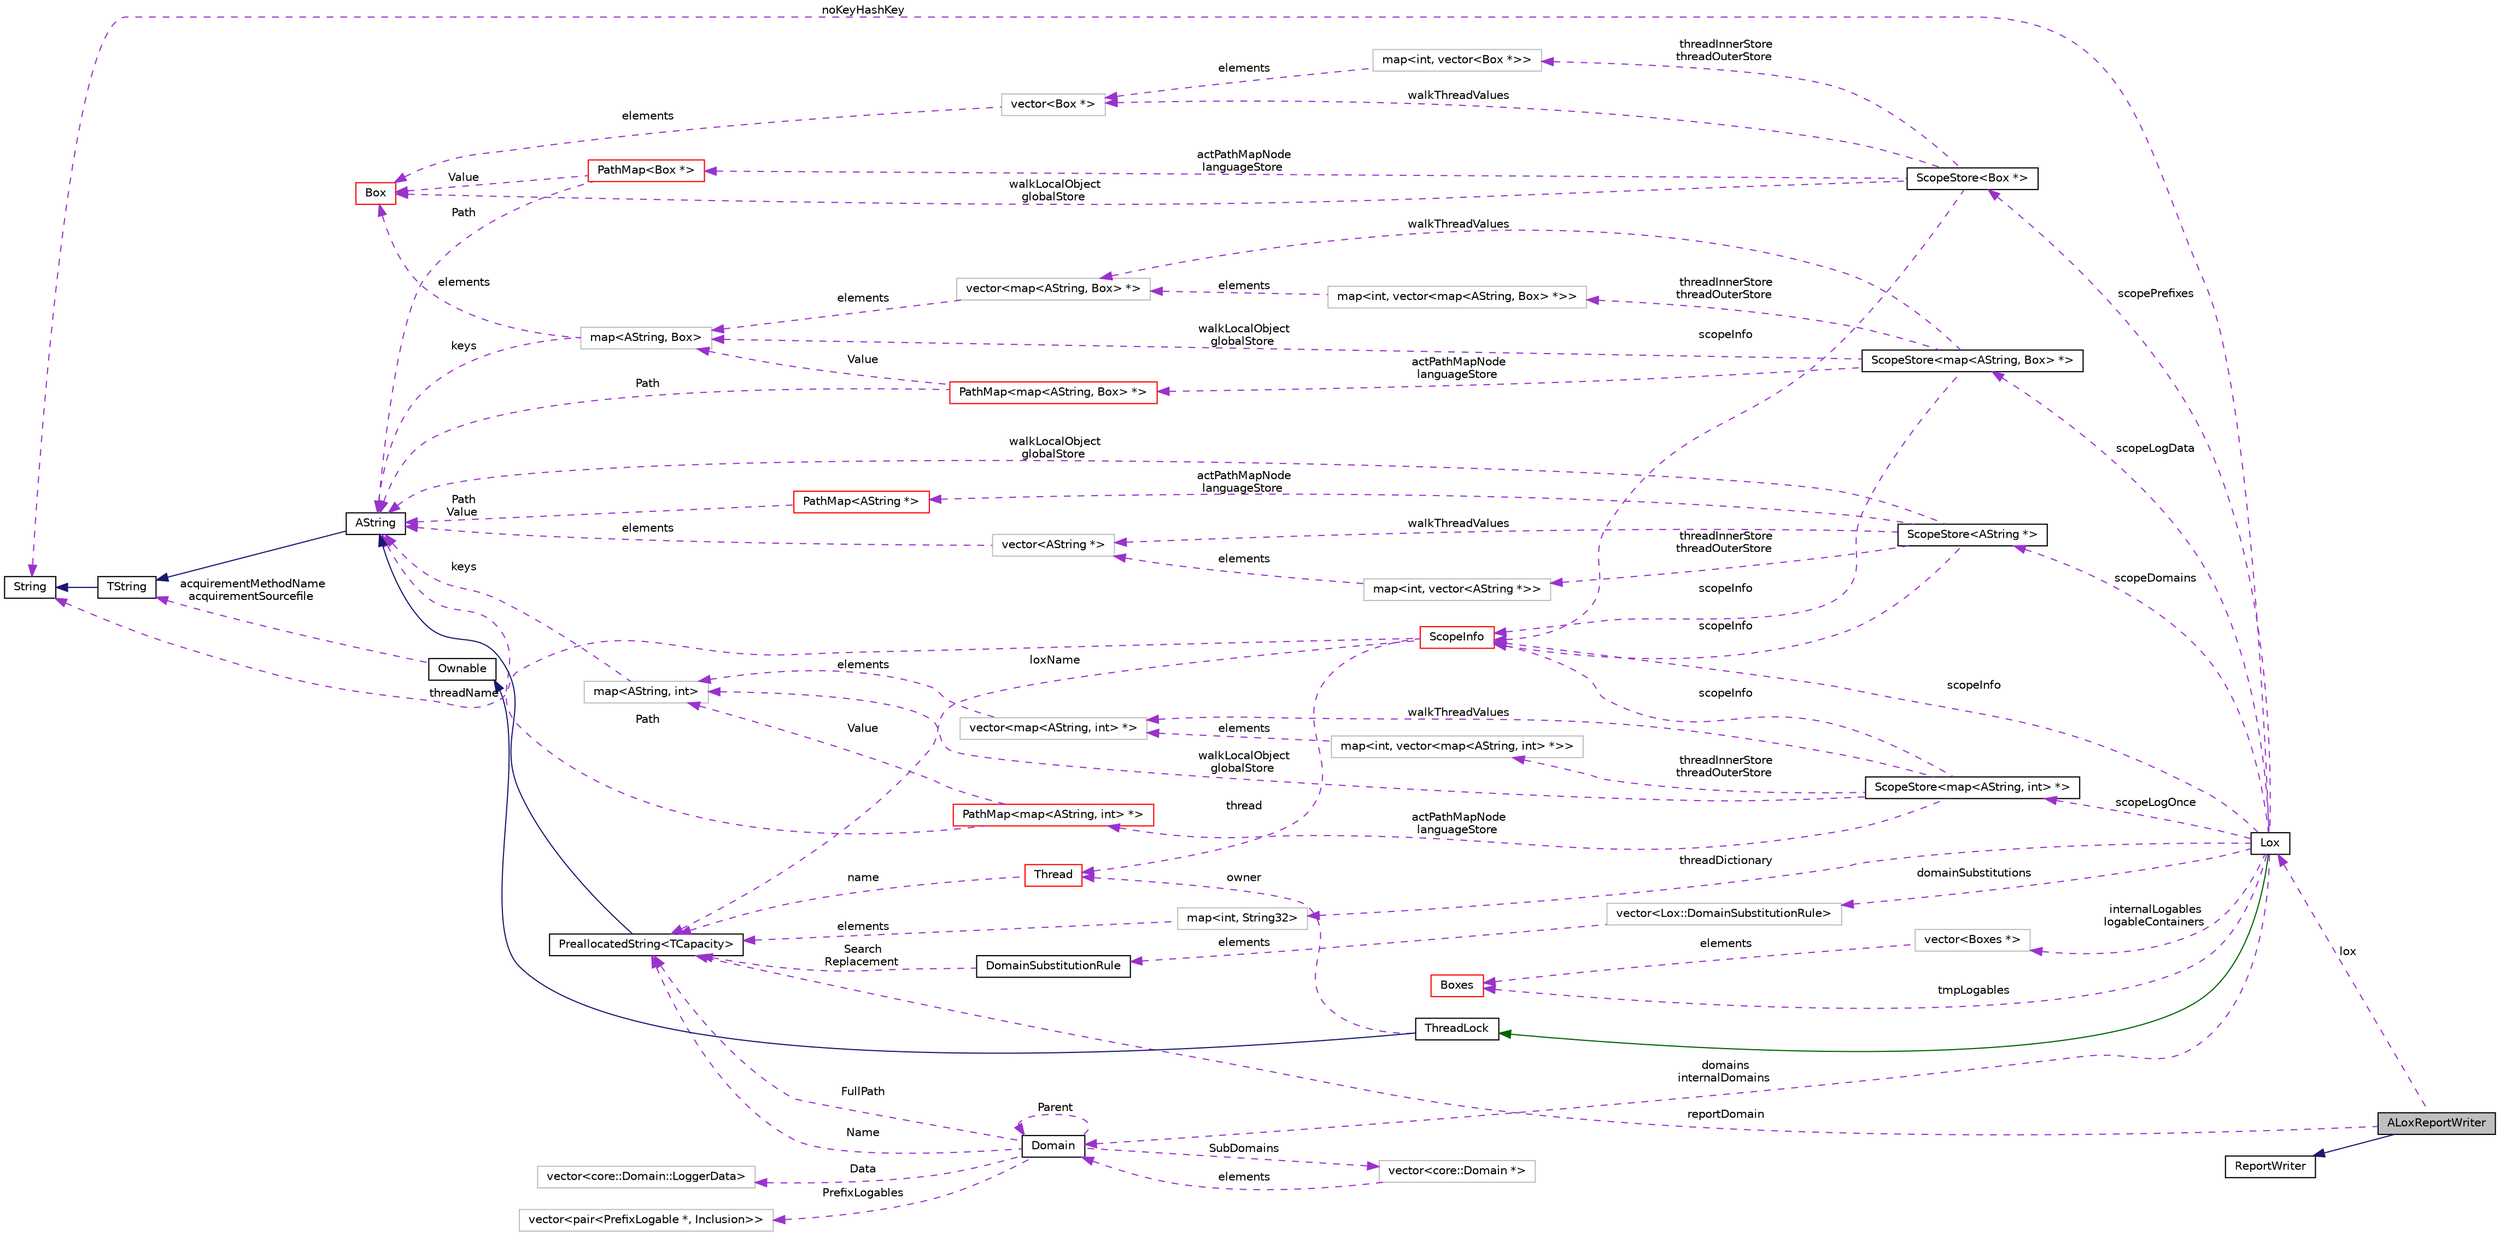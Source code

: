 digraph "ALoxReportWriter"
{
  edge [fontname="Helvetica",fontsize="10",labelfontname="Helvetica",labelfontsize="10"];
  node [fontname="Helvetica",fontsize="10",shape=record];
  rankdir="LR";
  Node2 [label="ALoxReportWriter",height=0.2,width=0.4,color="black", fillcolor="grey75", style="filled", fontcolor="black"];
  Node16 [label="ScopeStore\<map\<AString, Box\> *\>",height=0.2,width=0.4,color="black", fillcolor="white", style="filled",URL="$classaworx_1_1lox_1_1core_1_1ScopeStore.html"];
  Node28 [label="map\<int, vector\<map\<AString, Box\> *\>\>",height=0.2,width=0.4,color="grey75", fillcolor="white", style="filled"];
  Node29 [label="vector\<map\<AString, Box\> *\>",height=0.2,width=0.4,color="grey75", fillcolor="white", style="filled"];
  Node30 [label="map\<AString, Box\>",height=0.2,width=0.4,color="grey75", fillcolor="white", style="filled"];
  Node34 [label="PathMap\<map\<AString, Box\> *\>",height=0.2,width=0.4,color="red", fillcolor="white", style="filled",URL="$classaworx_1_1lib_1_1containers_1_1PathMap.html"];
  Node37 [label="ScopeStore\<AString *\>",height=0.2,width=0.4,color="black", fillcolor="white", style="filled",URL="$classaworx_1_1lox_1_1core_1_1ScopeStore.html"];
  Node38 [label="vector\<AString *\>",height=0.2,width=0.4,color="grey75", fillcolor="white", style="filled"];
  Node39 [label="PathMap\<AString *\>",height=0.2,width=0.4,color="red", fillcolor="white", style="filled",URL="$classaworx_1_1lib_1_1containers_1_1PathMap.html"];
  Node40 [label="map\<int, vector\<AString *\>\>",height=0.2,width=0.4,color="grey75", fillcolor="white", style="filled"];
  Node41 [label="ScopeStore\<Box *\>",height=0.2,width=0.4,color="black", fillcolor="white", style="filled",URL="$classaworx_1_1lox_1_1core_1_1ScopeStore.html"];
  Node42 [label="vector\<Box *\>",height=0.2,width=0.4,color="grey75", fillcolor="white", style="filled"];
  Node43 [label="PathMap\<Box *\>",height=0.2,width=0.4,color="red", fillcolor="white", style="filled",URL="$classaworx_1_1lib_1_1containers_1_1PathMap.html"];
  Node44 [label="map\<int, vector\<Box *\>\>",height=0.2,width=0.4,color="grey75", fillcolor="white", style="filled"];
  Node45 [label="map\<int, String32\>",height=0.2,width=0.4,color="grey75", fillcolor="white", style="filled"];
  Node46 [label="vector\<Lox::DomainSubstitutionRule\>",height=0.2,width=0.4,color="grey75", fillcolor="white", style="filled"];
  Node48 [label="ScopeStore\<map\<AString, int\> *\>",height=0.2,width=0.4,color="black", fillcolor="white", style="filled",URL="$classaworx_1_1lox_1_1core_1_1ScopeStore.html"];
  Node49 [label="map\<int, vector\<map\<AString, int\> *\>\>",height=0.2,width=0.4,color="grey75", fillcolor="white", style="filled"];
  Node50 [label="vector\<map\<AString, int\> *\>",height=0.2,width=0.4,color="grey75", fillcolor="white", style="filled"];
  Node51 [label="map\<AString, int\>",height=0.2,width=0.4,color="grey75", fillcolor="white", style="filled"];
  Node52 [label="PathMap\<map\<AString, int\> *\>",height=0.2,width=0.4,color="red", fillcolor="white", style="filled",URL="$classaworx_1_1lib_1_1containers_1_1PathMap.html"];
  Node53 [label="vector\<Boxes *\>",height=0.2,width=0.4,color="grey75", fillcolor="white", style="filled"];
  Node57 [label="vector\<core::Domain::LoggerData\>",height=0.2,width=0.4,color="grey75", fillcolor="white", style="filled"];
  Node63 [label="vector\<core::Domain *\>",height=0.2,width=0.4,color="grey75", fillcolor="white", style="filled"];
  Node64 [label="vector\<pair\<PrefixLogable *, Inclusion\>\>",height=0.2,width=0.4,color="grey75", fillcolor="white", style="filled"];
  Node4 [label="PreallocatedString\<TCapacity\>",height=0.2,width=0.4,color="black", fillcolor="white", style="filled",URL="$classaworx_1_1lib_1_1strings_1_1PreallocatedString.html"];
  Node3 -> Node2 [dir="back",color="midnightblue",fontsize="10",style="solid",fontname="Helvetica"];
  Node4 -> Node2 [dir="back",color="darkorchid3",fontsize="10",style="dashed",label=" reportDomain" ,fontname="Helvetica"];
  Node4 -> Node11 [dir="back",color="darkorchid3",fontsize="10",style="dashed",label=" name" ,fontname="Helvetica"];
  Node4 -> Node17 [dir="back",color="darkorchid3",fontsize="10",style="dashed",label=" loxName" ,fontname="Helvetica"];
  Node4 -> Node45 [dir="back",color="darkorchid3",fontsize="10",style="dashed",label=" elements" ,fontname="Helvetica"];
  Node4 -> Node47 [dir="back",color="darkorchid3",fontsize="10",style="dashed",label=" Search\nReplacement" ,fontname="Helvetica"];
  Node4 -> Node56 [dir="back",color="darkorchid3",fontsize="10",style="dashed",label=" FullPath" ,fontname="Helvetica"];
  Node4 -> Node56 [dir="back",color="darkorchid3",fontsize="10",style="dashed",label=" Name" ,fontname="Helvetica"];
  Node5 -> Node4 [dir="back",color="midnightblue",fontsize="10",style="solid",fontname="Helvetica"];
  Node5 -> Node30 [dir="back",color="darkorchid3",fontsize="10",style="dashed",label=" keys" ,fontname="Helvetica"];
  Node5 -> Node34 [dir="back",color="darkorchid3",fontsize="10",style="dashed",label=" Path" ,fontname="Helvetica"];
  Node5 -> Node37 [dir="back",color="darkorchid3",fontsize="10",style="dashed",label=" walkLocalObject\nglobalStore" ,fontname="Helvetica"];
  Node5 -> Node38 [dir="back",color="darkorchid3",fontsize="10",style="dashed",label=" elements" ,fontname="Helvetica"];
  Node5 -> Node39 [dir="back",color="darkorchid3",fontsize="10",style="dashed",label=" Path\nValue" ,fontname="Helvetica"];
  Node5 -> Node43 [dir="back",color="darkorchid3",fontsize="10",style="dashed",label=" Path" ,fontname="Helvetica"];
  Node5 -> Node51 [dir="back",color="darkorchid3",fontsize="10",style="dashed",label=" keys" ,fontname="Helvetica"];
  Node5 -> Node52 [dir="back",color="darkorchid3",fontsize="10",style="dashed",label=" Path" ,fontname="Helvetica"];
  Node6 -> Node5 [dir="back",color="midnightblue",fontsize="10",style="solid",fontname="Helvetica"];
  Node6 -> Node10 [dir="back",color="darkorchid3",fontsize="10",style="dashed",label=" acquirementMethodName\nacquirementSourcefile" ,fontname="Helvetica"];
  Node7 -> Node6 [dir="back",color="midnightblue",fontsize="10",style="solid",fontname="Helvetica"];
  Node7 -> Node8 [dir="back",color="darkorchid3",fontsize="10",style="dashed",label=" noKeyHashKey" ,fontname="Helvetica"];
  Node7 -> Node17 [dir="back",color="darkorchid3",fontsize="10",style="dashed",label=" threadName" ,fontname="Helvetica"];
  Node8 -> Node2 [dir="back",color="darkorchid3",fontsize="10",style="dashed",label=" lox" ,fontname="Helvetica"];
  Node9 -> Node8 [dir="back",color="darkgreen",fontsize="10",style="solid",fontname="Helvetica"];
  Node10 -> Node9 [dir="back",color="midnightblue",fontsize="10",style="solid",fontname="Helvetica"];
  Node11 -> Node9 [dir="back",color="darkorchid3",fontsize="10",style="dashed",label=" owner" ,fontname="Helvetica"];
  Node11 -> Node17 [dir="back",color="darkorchid3",fontsize="10",style="dashed",label=" thread" ,fontname="Helvetica"];
  Node16 -> Node8 [dir="back",color="darkorchid3",fontsize="10",style="dashed",label=" scopeLogData" ,fontname="Helvetica"];
  Node17 -> Node8 [dir="back",color="darkorchid3",fontsize="10",style="dashed",label=" scopeInfo" ,fontname="Helvetica"];
  Node17 -> Node16 [dir="back",color="darkorchid3",fontsize="10",style="dashed",label=" scopeInfo" ,fontname="Helvetica"];
  Node17 -> Node37 [dir="back",color="darkorchid3",fontsize="10",style="dashed",label=" scopeInfo" ,fontname="Helvetica"];
  Node17 -> Node41 [dir="back",color="darkorchid3",fontsize="10",style="dashed",label=" scopeInfo" ,fontname="Helvetica"];
  Node17 -> Node48 [dir="back",color="darkorchid3",fontsize="10",style="dashed",label=" scopeInfo" ,fontname="Helvetica"];
  Node28 -> Node16 [dir="back",color="darkorchid3",fontsize="10",style="dashed",label=" threadInnerStore\nthreadOuterStore" ,fontname="Helvetica"];
  Node29 -> Node16 [dir="back",color="darkorchid3",fontsize="10",style="dashed",label=" walkThreadValues" ,fontname="Helvetica"];
  Node29 -> Node28 [dir="back",color="darkorchid3",fontsize="10",style="dashed",label=" elements" ,fontname="Helvetica"];
  Node30 -> Node16 [dir="back",color="darkorchid3",fontsize="10",style="dashed",label=" walkLocalObject\nglobalStore" ,fontname="Helvetica"];
  Node30 -> Node29 [dir="back",color="darkorchid3",fontsize="10",style="dashed",label=" elements" ,fontname="Helvetica"];
  Node30 -> Node34 [dir="back",color="darkorchid3",fontsize="10",style="dashed",label=" Value" ,fontname="Helvetica"];
  Node31 -> Node30 [dir="back",color="darkorchid3",fontsize="10",style="dashed",label=" elements" ,fontname="Helvetica"];
  Node31 -> Node41 [dir="back",color="darkorchid3",fontsize="10",style="dashed",label=" walkLocalObject\nglobalStore" ,fontname="Helvetica"];
  Node31 -> Node42 [dir="back",color="darkorchid3",fontsize="10",style="dashed",label=" elements" ,fontname="Helvetica"];
  Node31 -> Node43 [dir="back",color="darkorchid3",fontsize="10",style="dashed",label=" Value" ,fontname="Helvetica"];
  Node34 -> Node16 [dir="back",color="darkorchid3",fontsize="10",style="dashed",label=" actPathMapNode\nlanguageStore" ,fontname="Helvetica"];
  Node37 -> Node8 [dir="back",color="darkorchid3",fontsize="10",style="dashed",label=" scopeDomains" ,fontname="Helvetica"];
  Node38 -> Node37 [dir="back",color="darkorchid3",fontsize="10",style="dashed",label=" walkThreadValues" ,fontname="Helvetica"];
  Node38 -> Node40 [dir="back",color="darkorchid3",fontsize="10",style="dashed",label=" elements" ,fontname="Helvetica"];
  Node39 -> Node37 [dir="back",color="darkorchid3",fontsize="10",style="dashed",label=" actPathMapNode\nlanguageStore" ,fontname="Helvetica"];
  Node40 -> Node37 [dir="back",color="darkorchid3",fontsize="10",style="dashed",label=" threadInnerStore\nthreadOuterStore" ,fontname="Helvetica"];
  Node41 -> Node8 [dir="back",color="darkorchid3",fontsize="10",style="dashed",label=" scopePrefixes" ,fontname="Helvetica"];
  Node42 -> Node41 [dir="back",color="darkorchid3",fontsize="10",style="dashed",label=" walkThreadValues" ,fontname="Helvetica"];
  Node42 -> Node44 [dir="back",color="darkorchid3",fontsize="10",style="dashed",label=" elements" ,fontname="Helvetica"];
  Node43 -> Node41 [dir="back",color="darkorchid3",fontsize="10",style="dashed",label=" actPathMapNode\nlanguageStore" ,fontname="Helvetica"];
  Node44 -> Node41 [dir="back",color="darkorchid3",fontsize="10",style="dashed",label=" threadInnerStore\nthreadOuterStore" ,fontname="Helvetica"];
  Node45 -> Node8 [dir="back",color="darkorchid3",fontsize="10",style="dashed",label=" threadDictionary" ,fontname="Helvetica"];
  Node46 -> Node8 [dir="back",color="darkorchid3",fontsize="10",style="dashed",label=" domainSubstitutions" ,fontname="Helvetica"];
  Node47 -> Node46 [dir="back",color="darkorchid3",fontsize="10",style="dashed",label=" elements" ,fontname="Helvetica"];
  Node48 -> Node8 [dir="back",color="darkorchid3",fontsize="10",style="dashed",label=" scopeLogOnce" ,fontname="Helvetica"];
  Node49 -> Node48 [dir="back",color="darkorchid3",fontsize="10",style="dashed",label=" threadInnerStore\nthreadOuterStore" ,fontname="Helvetica"];
  Node50 -> Node48 [dir="back",color="darkorchid3",fontsize="10",style="dashed",label=" walkThreadValues" ,fontname="Helvetica"];
  Node50 -> Node49 [dir="back",color="darkorchid3",fontsize="10",style="dashed",label=" elements" ,fontname="Helvetica"];
  Node51 -> Node48 [dir="back",color="darkorchid3",fontsize="10",style="dashed",label=" walkLocalObject\nglobalStore" ,fontname="Helvetica"];
  Node51 -> Node50 [dir="back",color="darkorchid3",fontsize="10",style="dashed",label=" elements" ,fontname="Helvetica"];
  Node51 -> Node52 [dir="back",color="darkorchid3",fontsize="10",style="dashed",label=" Value" ,fontname="Helvetica"];
  Node52 -> Node48 [dir="back",color="darkorchid3",fontsize="10",style="dashed",label=" actPathMapNode\nlanguageStore" ,fontname="Helvetica"];
  Node53 -> Node8 [dir="back",color="darkorchid3",fontsize="10",style="dashed",label=" internalLogables\nlogableContainers" ,fontname="Helvetica"];
  Node54 -> Node8 [dir="back",color="darkorchid3",fontsize="10",style="dashed",label=" tmpLogables" ,fontname="Helvetica"];
  Node54 -> Node53 [dir="back",color="darkorchid3",fontsize="10",style="dashed",label=" elements" ,fontname="Helvetica"];
  Node56 -> Node8 [dir="back",color="darkorchid3",fontsize="10",style="dashed",label=" domains\ninternalDomains" ,fontname="Helvetica"];
  Node56 -> Node56 [dir="back",color="darkorchid3",fontsize="10",style="dashed",label=" Parent" ,fontname="Helvetica"];
  Node56 -> Node63 [dir="back",color="darkorchid3",fontsize="10",style="dashed",label=" elements" ,fontname="Helvetica"];
  Node57 -> Node56 [dir="back",color="darkorchid3",fontsize="10",style="dashed",label=" Data" ,fontname="Helvetica"];
  Node63 -> Node56 [dir="back",color="darkorchid3",fontsize="10",style="dashed",label=" SubDomains" ,fontname="Helvetica"];
  Node64 -> Node56 [dir="back",color="darkorchid3",fontsize="10",style="dashed",label=" PrefixLogables" ,fontname="Helvetica"];
  Node3 [label="ReportWriter",height=0.2,width=0.4,color="black", fillcolor="white", style="filled",URL="$classaworx_1_1lib_1_1lang_1_1ReportWriter.html"];
  Node5 [label="AString",height=0.2,width=0.4,color="black", fillcolor="white", style="filled",URL="$classaworx_1_1lib_1_1strings_1_1AString.html"];
  Node6 [label="TString",height=0.2,width=0.4,color="black", fillcolor="white", style="filled",URL="$classaworx_1_1lib_1_1strings_1_1TString.html"];
  Node7 [label="String",height=0.2,width=0.4,color="black", fillcolor="white", style="filled",URL="$classaworx_1_1lib_1_1strings_1_1String.html"];
  Node8 [label="Lox",height=0.2,width=0.4,color="black", fillcolor="white", style="filled",URL="$classaworx_1_1lox_1_1Lox.html"];
  Node9 [label="ThreadLock",height=0.2,width=0.4,color="black", fillcolor="white", style="filled",URL="$classaworx_1_1lib_1_1threads_1_1ThreadLock.html"];
  Node10 [label="Ownable",height=0.2,width=0.4,color="black", fillcolor="white", style="filled",URL="$classaworx_1_1lib_1_1lang_1_1Ownable.html"];
  Node11 [label="Thread",height=0.2,width=0.4,color="red", fillcolor="white", style="filled",URL="$classaworx_1_1lib_1_1threads_1_1Thread.html"];
  Node17 [label="ScopeInfo",height=0.2,width=0.4,color="red", fillcolor="white", style="filled",URL="$classaworx_1_1lox_1_1core_1_1ScopeInfo.html"];
  Node31 [label="Box",height=0.2,width=0.4,color="red", fillcolor="white", style="filled",URL="$classaworx_1_1lib_1_1boxing_1_1Box.html"];
  Node47 [label="DomainSubstitutionRule",height=0.2,width=0.4,color="black", fillcolor="white", style="filled",URL="$structaworx_1_1lox_1_1Lox_1_1DomainSubstitutionRule.html"];
  Node54 [label="Boxes",height=0.2,width=0.4,color="red", fillcolor="white", style="filled",URL="$classaworx_1_1lib_1_1boxing_1_1Boxes.html"];
  Node56 [label="Domain",height=0.2,width=0.4,color="black", fillcolor="white", style="filled",URL="$classaworx_1_1lox_1_1core_1_1Domain.html"];
}

